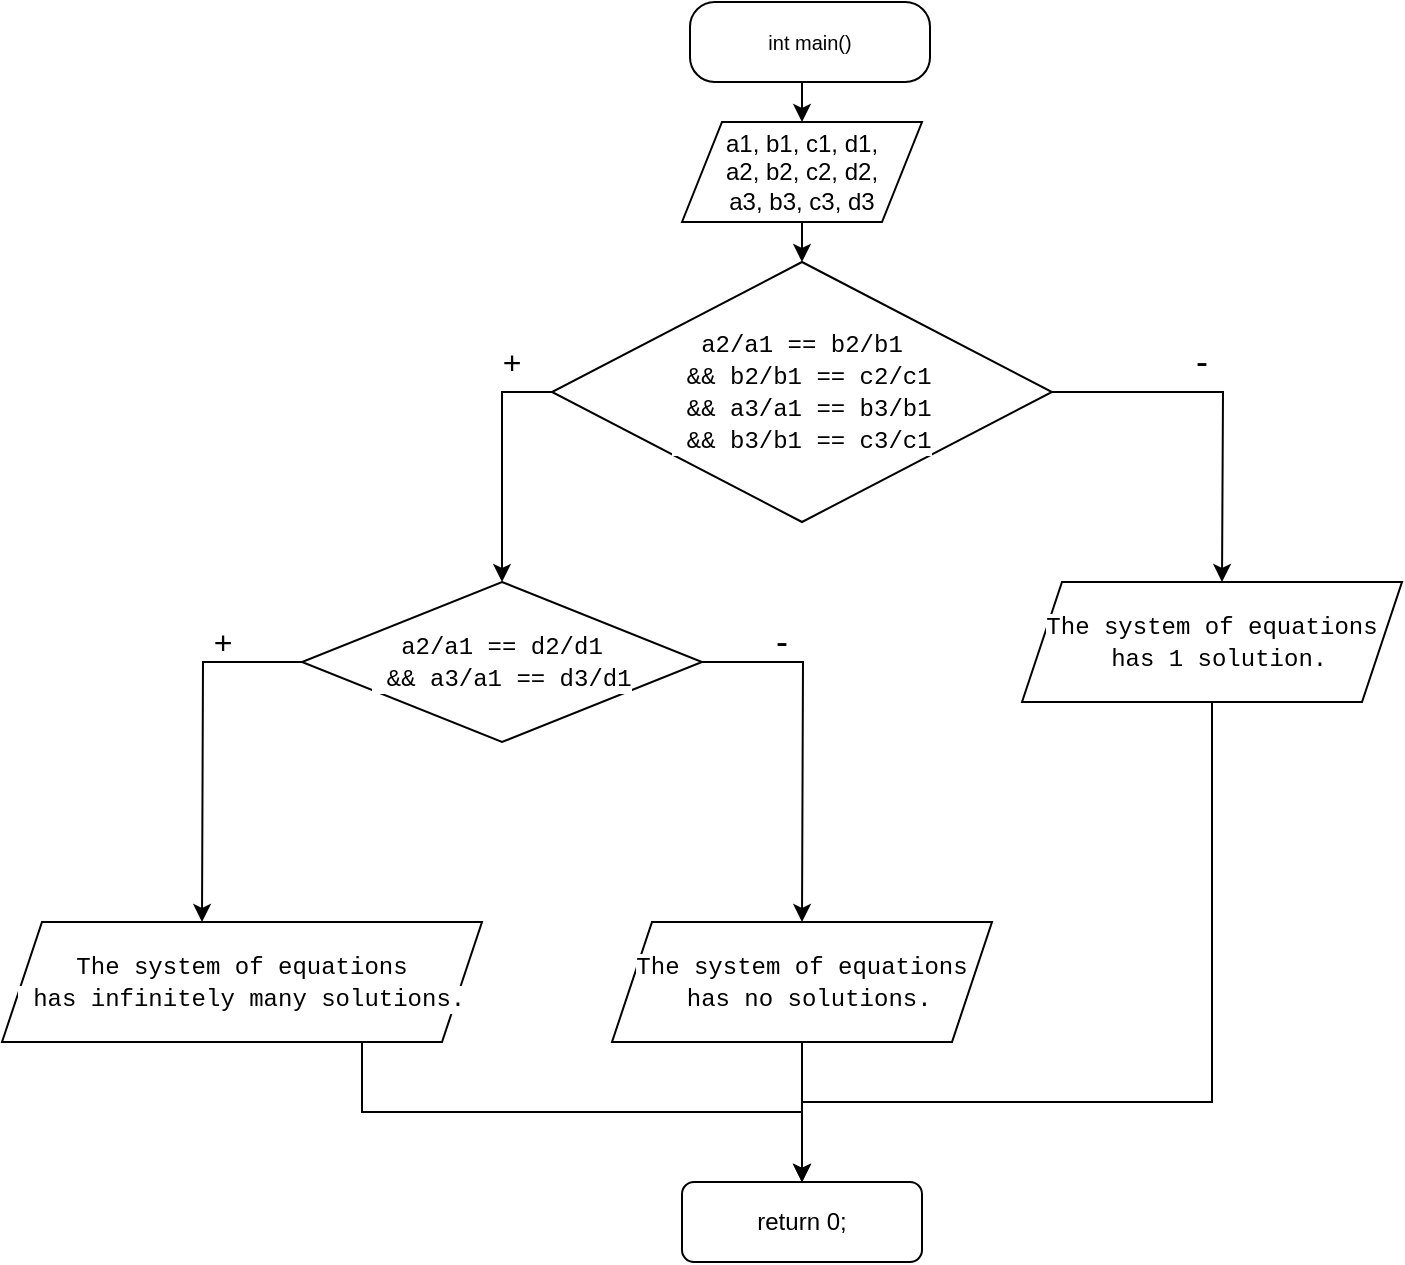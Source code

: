 <mxfile version="15.1.3" type="device"><diagram id="2XUrnaAWh7CbNNwsM4gG" name="Страница 1"><mxGraphModel dx="710" dy="412" grid="1" gridSize="10" guides="1" tooltips="1" connect="1" arrows="1" fold="1" page="1" pageScale="1" pageWidth="827" pageHeight="1169" math="0" shadow="0"><root><mxCell id="0"/><mxCell id="1" parent="0"/><mxCell id="LFzvmr78WLygE1LykbDA-3" style="edgeStyle=orthogonalEdgeStyle;rounded=0;orthogonalLoop=1;jettySize=auto;html=1;exitX=0.5;exitY=1;exitDx=0;exitDy=0;entryX=0.5;entryY=0;entryDx=0;entryDy=0;" edge="1" parent="1" source="LFzvmr78WLygE1LykbDA-1" target="LFzvmr78WLygE1LykbDA-2"><mxGeometry relative="1" as="geometry"/></mxCell><mxCell id="LFzvmr78WLygE1LykbDA-1" value="&lt;font size=&quot;1&quot;&gt;int main()&lt;/font&gt;" style="rounded=1;whiteSpace=wrap;html=1;arcSize=31;" vertex="1" parent="1"><mxGeometry x="354" y="20" width="120" height="40" as="geometry"/></mxCell><mxCell id="LFzvmr78WLygE1LykbDA-5" style="edgeStyle=orthogonalEdgeStyle;rounded=0;orthogonalLoop=1;jettySize=auto;html=1;exitX=0.5;exitY=1;exitDx=0;exitDy=0;entryX=0.5;entryY=0;entryDx=0;entryDy=0;" edge="1" parent="1" source="LFzvmr78WLygE1LykbDA-2" target="LFzvmr78WLygE1LykbDA-4"><mxGeometry relative="1" as="geometry"/></mxCell><mxCell id="LFzvmr78WLygE1LykbDA-2" value="a1, b1, c1, d1,&lt;br&gt;a2, b2, c2, d2,&lt;br&gt;a3, b3, c3, d3" style="shape=parallelogram;perimeter=parallelogramPerimeter;whiteSpace=wrap;html=1;fixedSize=1;" vertex="1" parent="1"><mxGeometry x="350" y="80" width="120" height="50" as="geometry"/></mxCell><mxCell id="LFzvmr78WLygE1LykbDA-6" style="edgeStyle=orthogonalEdgeStyle;rounded=0;orthogonalLoop=1;jettySize=auto;html=1;exitX=0;exitY=0.5;exitDx=0;exitDy=0;entryX=0.5;entryY=0;entryDx=0;entryDy=0;" edge="1" parent="1" source="LFzvmr78WLygE1LykbDA-4" target="LFzvmr78WLygE1LykbDA-11"><mxGeometry relative="1" as="geometry"><mxPoint x="230" y="300" as="targetPoint"/></mxGeometry></mxCell><mxCell id="LFzvmr78WLygE1LykbDA-7" style="edgeStyle=orthogonalEdgeStyle;rounded=0;orthogonalLoop=1;jettySize=auto;html=1;exitX=1;exitY=0.5;exitDx=0;exitDy=0;" edge="1" parent="1" source="LFzvmr78WLygE1LykbDA-4"><mxGeometry relative="1" as="geometry"><mxPoint x="620" y="310" as="targetPoint"/></mxGeometry></mxCell><mxCell id="LFzvmr78WLygE1LykbDA-4" value="&lt;div style=&quot;font-family: &amp;#34;consolas&amp;#34; , &amp;#34;courier new&amp;#34; , monospace ; line-height: 16px&quot;&gt;&lt;font style=&quot;background-color: rgb(255 , 255 , 255)&quot;&gt;a2/a1&amp;nbsp;==&amp;nbsp;b2/b1&lt;/font&gt;&lt;/div&gt;&lt;div style=&quot;font-family: &amp;#34;consolas&amp;#34; , &amp;#34;courier new&amp;#34; , monospace ; line-height: 16px&quot;&gt;&lt;font style=&quot;background-color: rgb(255 , 255 , 255)&quot;&gt;&amp;nbsp;&amp;amp;&amp;amp;&amp;nbsp;b2/b1&amp;nbsp;==&amp;nbsp;c2/c1&lt;/font&gt;&lt;/div&gt;&lt;div style=&quot;font-family: &amp;#34;consolas&amp;#34; , &amp;#34;courier new&amp;#34; , monospace ; line-height: 16px&quot;&gt;&lt;font style=&quot;background-color: rgb(255 , 255 , 255)&quot;&gt;&amp;nbsp;&amp;amp;&amp;amp;&amp;nbsp;a3/a1&amp;nbsp;==&amp;nbsp;b3/b1&lt;/font&gt;&lt;/div&gt;&lt;div style=&quot;font-family: &amp;#34;consolas&amp;#34; , &amp;#34;courier new&amp;#34; , monospace ; line-height: 16px&quot;&gt;&lt;font style=&quot;background-color: rgb(255 , 255 , 255)&quot;&gt;&amp;nbsp;&amp;amp;&amp;amp;&amp;nbsp;b3/b1&amp;nbsp;==&amp;nbsp;c3/c1&lt;/font&gt;&lt;/div&gt;" style="rhombus;whiteSpace=wrap;html=1;" vertex="1" parent="1"><mxGeometry x="285" y="150" width="250" height="130" as="geometry"/></mxCell><mxCell id="LFzvmr78WLygE1LykbDA-8" value="&lt;font style=&quot;font-size: 16px&quot;&gt;+&lt;/font&gt;" style="text;html=1;strokeColor=none;fillColor=none;align=center;verticalAlign=middle;whiteSpace=wrap;rounded=0;" vertex="1" parent="1"><mxGeometry x="245" y="190" width="40" height="20" as="geometry"/></mxCell><mxCell id="LFzvmr78WLygE1LykbDA-9" value="&lt;font style=&quot;font-size: 18px&quot;&gt;-&lt;/font&gt;" style="text;html=1;strokeColor=none;fillColor=none;align=center;verticalAlign=middle;whiteSpace=wrap;rounded=0;" vertex="1" parent="1"><mxGeometry x="590" y="190" width="40" height="20" as="geometry"/></mxCell><mxCell id="LFzvmr78WLygE1LykbDA-25" style="edgeStyle=orthogonalEdgeStyle;rounded=0;orthogonalLoop=1;jettySize=auto;html=1;exitX=0.5;exitY=1;exitDx=0;exitDy=0;entryX=0.5;entryY=0;entryDx=0;entryDy=0;" edge="1" parent="1" source="LFzvmr78WLygE1LykbDA-10" target="LFzvmr78WLygE1LykbDA-22"><mxGeometry relative="1" as="geometry"><Array as="points"><mxPoint x="615" y="570"/><mxPoint x="410" y="570"/></Array></mxGeometry></mxCell><mxCell id="LFzvmr78WLygE1LykbDA-10" value="&lt;div style=&quot;font-family: &amp;#34;consolas&amp;#34; , &amp;#34;courier new&amp;#34; , monospace ; line-height: 16px&quot;&gt;&lt;span style=&quot;background-color: rgb(255 , 255 , 255)&quot;&gt;The&amp;nbsp;system&amp;nbsp;of&amp;nbsp;equations&lt;/span&gt;&lt;/div&gt;&lt;div style=&quot;font-family: &amp;#34;consolas&amp;#34; , &amp;#34;courier new&amp;#34; , monospace ; line-height: 16px&quot;&gt;&lt;span style=&quot;background-color: rgb(255 , 255 , 255)&quot;&gt;&amp;nbsp;has&amp;nbsp;1&amp;nbsp;solution.&lt;/span&gt;&lt;/div&gt;" style="shape=parallelogram;perimeter=parallelogramPerimeter;whiteSpace=wrap;html=1;fixedSize=1;" vertex="1" parent="1"><mxGeometry x="520" y="310" width="190" height="60" as="geometry"/></mxCell><mxCell id="LFzvmr78WLygE1LykbDA-12" style="edgeStyle=orthogonalEdgeStyle;rounded=0;orthogonalLoop=1;jettySize=auto;html=1;exitX=0;exitY=0.5;exitDx=0;exitDy=0;" edge="1" parent="1" source="LFzvmr78WLygE1LykbDA-11"><mxGeometry relative="1" as="geometry"><mxPoint x="110" y="480" as="targetPoint"/></mxGeometry></mxCell><mxCell id="LFzvmr78WLygE1LykbDA-13" style="edgeStyle=orthogonalEdgeStyle;rounded=0;orthogonalLoop=1;jettySize=auto;html=1;exitX=1;exitY=0.5;exitDx=0;exitDy=0;" edge="1" parent="1" source="LFzvmr78WLygE1LykbDA-11"><mxGeometry relative="1" as="geometry"><mxPoint x="410" y="480" as="targetPoint"/></mxGeometry></mxCell><mxCell id="LFzvmr78WLygE1LykbDA-11" value="&lt;div style=&quot;font-family: &amp;#34;consolas&amp;#34; , &amp;#34;courier new&amp;#34; , monospace ; line-height: 16px&quot;&gt;&lt;span style=&quot;background-color: rgb(255 , 255 , 255)&quot;&gt;a2/a1&amp;nbsp;==&amp;nbsp;d2/d1&lt;/span&gt;&lt;/div&gt;&lt;div style=&quot;font-family: &amp;#34;consolas&amp;#34; , &amp;#34;courier new&amp;#34; , monospace ; line-height: 16px&quot;&gt;&lt;span style=&quot;background-color: rgb(255 , 255 , 255)&quot;&gt;&amp;nbsp;&amp;amp;&amp;amp;&amp;nbsp;a3/a1&amp;nbsp;==&amp;nbsp;d3/d1&lt;/span&gt;&lt;/div&gt;" style="rhombus;whiteSpace=wrap;html=1;" vertex="1" parent="1"><mxGeometry x="160" y="310" width="200" height="80" as="geometry"/></mxCell><mxCell id="LFzvmr78WLygE1LykbDA-14" value="&lt;font style=&quot;font-size: 16px&quot;&gt;+&lt;/font&gt;" style="text;html=1;align=center;verticalAlign=middle;resizable=0;points=[];autosize=1;strokeColor=none;fillColor=none;" vertex="1" parent="1"><mxGeometry x="110" y="330" width="20" height="20" as="geometry"/></mxCell><mxCell id="LFzvmr78WLygE1LykbDA-17" value="&lt;font style=&quot;font-size: 18px&quot;&gt;-&lt;/font&gt;" style="text;html=1;strokeColor=none;fillColor=none;align=center;verticalAlign=middle;whiteSpace=wrap;rounded=0;" vertex="1" parent="1"><mxGeometry x="380" y="330" width="40" height="20" as="geometry"/></mxCell><mxCell id="LFzvmr78WLygE1LykbDA-23" style="edgeStyle=orthogonalEdgeStyle;rounded=0;orthogonalLoop=1;jettySize=auto;html=1;exitX=0.75;exitY=1;exitDx=0;exitDy=0;" edge="1" parent="1" source="LFzvmr78WLygE1LykbDA-18" target="LFzvmr78WLygE1LykbDA-22"><mxGeometry relative="1" as="geometry"/></mxCell><mxCell id="LFzvmr78WLygE1LykbDA-18" value="&lt;div style=&quot;font-family: &amp;#34;consolas&amp;#34; , &amp;#34;courier new&amp;#34; , monospace ; line-height: 16px&quot;&gt;&lt;div style=&quot;font-family: &amp;#34;consolas&amp;#34; , &amp;#34;courier new&amp;#34; , monospace ; line-height: 16px&quot;&gt;&lt;span style=&quot;background-color: rgb(255 , 255 , 255)&quot;&gt;The&amp;nbsp;system&amp;nbsp;of&amp;nbsp;equations&lt;/span&gt;&lt;/div&gt;&lt;div style=&quot;font-family: &amp;#34;consolas&amp;#34; , &amp;#34;courier new&amp;#34; , monospace ; line-height: 16px&quot;&gt;&lt;span style=&quot;background-color: rgb(255 , 255 , 255)&quot;&gt;&amp;nbsp;has&amp;nbsp;infinitely&amp;nbsp;many&amp;nbsp;solutions.&lt;/span&gt;&lt;/div&gt;&lt;/div&gt;" style="shape=parallelogram;perimeter=parallelogramPerimeter;whiteSpace=wrap;html=1;fixedSize=1;" vertex="1" parent="1"><mxGeometry x="10" y="480" width="240" height="60" as="geometry"/></mxCell><mxCell id="LFzvmr78WLygE1LykbDA-24" style="edgeStyle=orthogonalEdgeStyle;rounded=0;orthogonalLoop=1;jettySize=auto;html=1;exitX=0.5;exitY=1;exitDx=0;exitDy=0;" edge="1" parent="1" source="LFzvmr78WLygE1LykbDA-21"><mxGeometry relative="1" as="geometry"><mxPoint x="410" y="610.0" as="targetPoint"/></mxGeometry></mxCell><mxCell id="LFzvmr78WLygE1LykbDA-21" value="&lt;div style=&quot;font-family: &amp;#34;consolas&amp;#34; , &amp;#34;courier new&amp;#34; , monospace ; line-height: 16px&quot;&gt;&lt;span style=&quot;background-color: rgb(255 , 255 , 255)&quot;&gt;The&amp;nbsp;system&amp;nbsp;of&amp;nbsp;equations&lt;/span&gt;&lt;/div&gt;&lt;div style=&quot;font-family: &amp;#34;consolas&amp;#34; , &amp;#34;courier new&amp;#34; , monospace ; line-height: 16px&quot;&gt;&lt;span style=&quot;background-color: rgb(255 , 255 , 255)&quot;&gt;&amp;nbsp;has&amp;nbsp;no&amp;nbsp;solutions.&lt;/span&gt;&lt;/div&gt;" style="shape=parallelogram;perimeter=parallelogramPerimeter;whiteSpace=wrap;html=1;fixedSize=1;" vertex="1" parent="1"><mxGeometry x="315" y="480" width="190" height="60" as="geometry"/></mxCell><mxCell id="LFzvmr78WLygE1LykbDA-22" value="return 0;" style="rounded=1;whiteSpace=wrap;html=1;" vertex="1" parent="1"><mxGeometry x="350" y="610" width="120" height="40" as="geometry"/></mxCell></root></mxGraphModel></diagram></mxfile>
